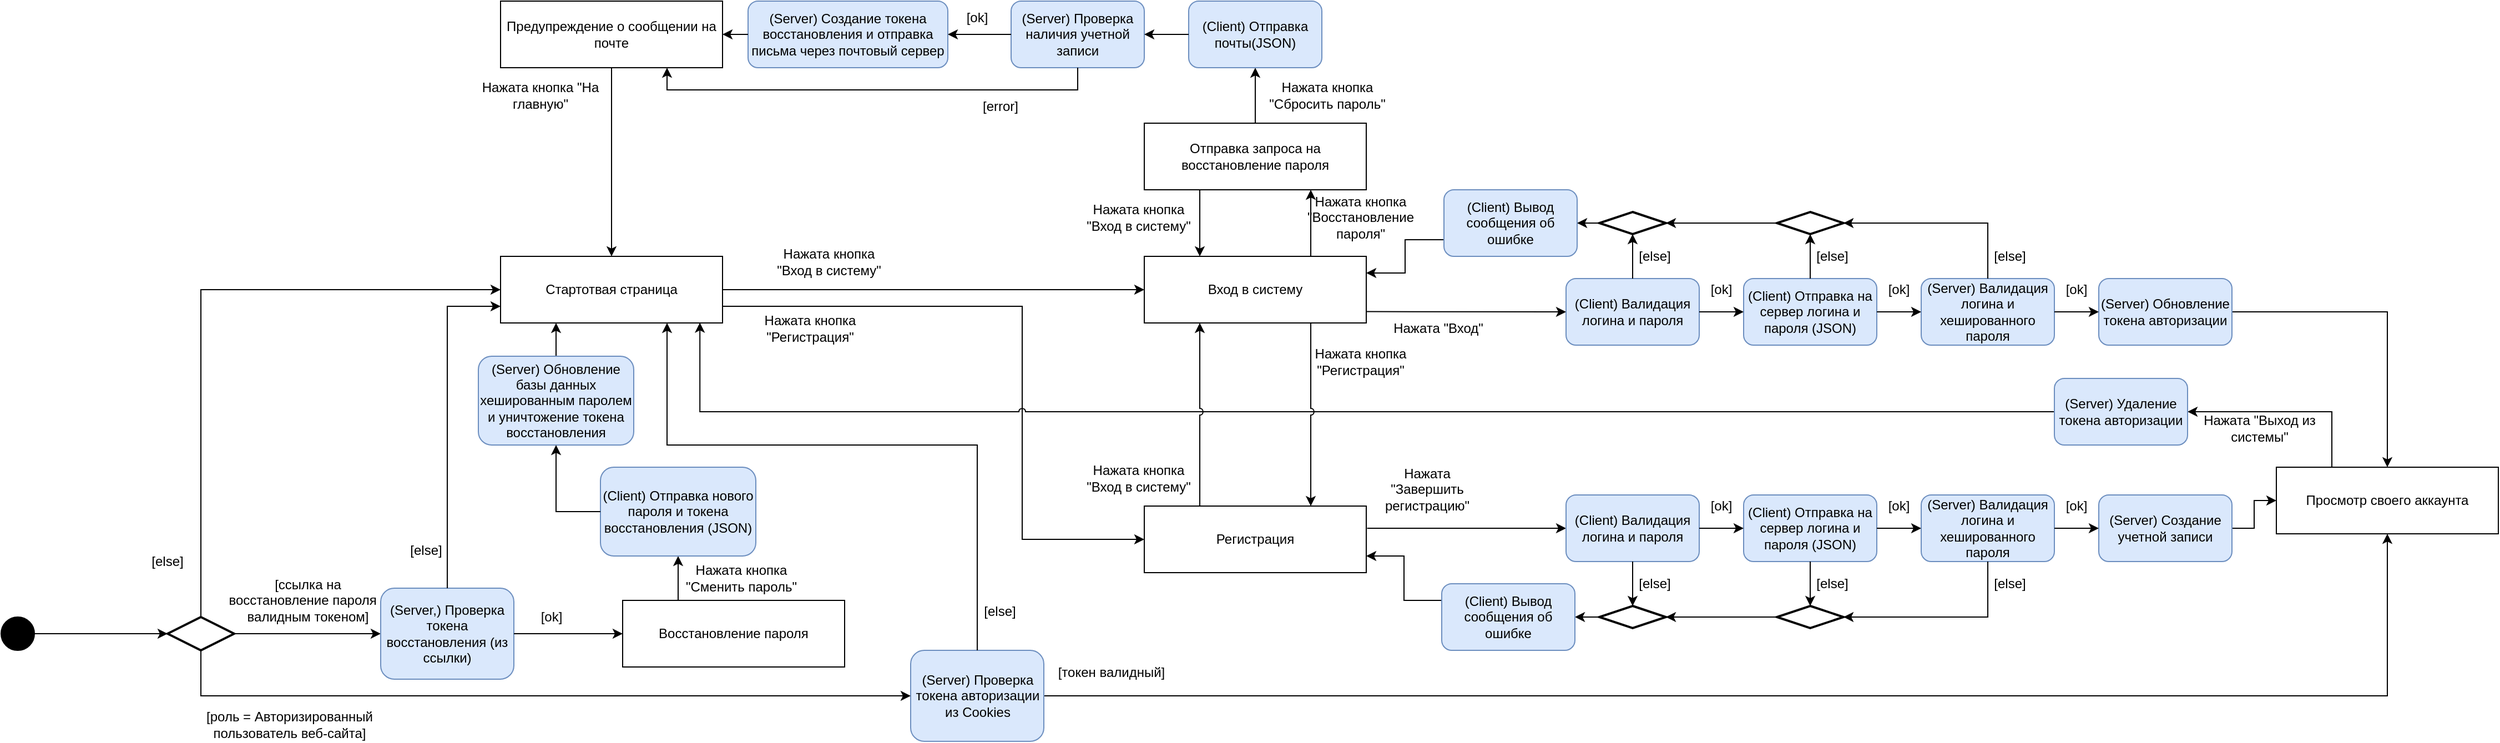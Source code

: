 <mxfile version="22.1.17" type="device">
  <diagram id="onA2VM0ke9PM5qHIyAdz" name="Страница — 1">
    <mxGraphModel dx="5490" dy="1747" grid="1" gridSize="10" guides="1" tooltips="1" connect="1" arrows="1" fold="1" page="1" pageScale="1" pageWidth="827" pageHeight="1169" math="0" shadow="0">
      <root>
        <mxCell id="0" />
        <mxCell id="1" parent="0" />
        <mxCell id="1lmrmKGu_N5sYzmFphA3-150" value="Отправка запроса на восстановление пароля" style="rounded=0;whiteSpace=wrap;html=1;" parent="1" vertex="1">
          <mxGeometry x="-1430" y="160" width="200" height="60" as="geometry" />
        </mxCell>
        <mxCell id="1lmrmKGu_N5sYzmFphA3-169" value="" style="ellipse;fillColor=strokeColor;html=1;" parent="1" vertex="1">
          <mxGeometry x="-2460" y="605" width="30" height="30" as="geometry" />
        </mxCell>
        <mxCell id="1lmrmKGu_N5sYzmFphA3-180" value="Нажата кнопка &quot;Восстановление пароля&quot;" style="text;html=1;strokeColor=none;fillColor=none;align=center;verticalAlign=middle;whiteSpace=wrap;rounded=0;" parent="1" vertex="1">
          <mxGeometry x="-1290" y="230" width="110" height="30" as="geometry" />
        </mxCell>
        <mxCell id="1lmrmKGu_N5sYzmFphA3-182" value="Предупреждение о сообщении на почте" style="rounded=0;whiteSpace=wrap;html=1;" parent="1" vertex="1">
          <mxGeometry x="-2010" y="50" width="200" height="60" as="geometry" />
        </mxCell>
        <mxCell id="1lmrmKGu_N5sYzmFphA3-195" value="Нажата &quot;Завершить регистрацию&quot;" style="text;html=1;strokeColor=none;fillColor=none;align=center;verticalAlign=middle;whiteSpace=wrap;rounded=0;" parent="1" vertex="1">
          <mxGeometry x="-1230" y="475" width="110" height="30" as="geometry" />
        </mxCell>
        <mxCell id="1lmrmKGu_N5sYzmFphA3-204" value="Нажата кнопка &quot;Вход в систему&quot;" style="text;html=1;strokeColor=none;fillColor=none;align=center;verticalAlign=middle;whiteSpace=wrap;rounded=0;" parent="1" vertex="1">
          <mxGeometry x="-1770" y="270" width="112" height="30" as="geometry" />
        </mxCell>
        <mxCell id="1lmrmKGu_N5sYzmFphA3-577" value="Нажата кнопка &quot;Вход в систему&quot;" style="text;html=1;strokeColor=none;fillColor=none;align=center;verticalAlign=middle;whiteSpace=wrap;rounded=0;" parent="1" vertex="1">
          <mxGeometry x="-1490" y="230" width="110" height="30" as="geometry" />
        </mxCell>
        <mxCell id="Fpg0scVaTkVkrr4jqa7s-6" value="Нажата кнопка &quot;Регистрация&quot;" style="text;html=1;strokeColor=none;fillColor=none;align=center;verticalAlign=middle;whiteSpace=wrap;rounded=0;" parent="1" vertex="1">
          <mxGeometry x="-1787" y="330" width="112" height="30" as="geometry" />
        </mxCell>
        <mxCell id="Fpg0scVaTkVkrr4jqa7s-15" value="Нажата &quot;Выход из системы&quot;" style="text;html=1;strokeColor=none;fillColor=none;align=center;verticalAlign=middle;whiteSpace=wrap;rounded=0;" parent="1" vertex="1">
          <mxGeometry x="-480" y="420" width="110" height="30" as="geometry" />
        </mxCell>
        <mxCell id="6Y3TLVguq3Cx2lFlfiIS-22" value="Нажата кнопка &quot;Вход в систему&quot;" style="text;html=1;strokeColor=none;fillColor=none;align=center;verticalAlign=middle;whiteSpace=wrap;rounded=0;" parent="1" vertex="1">
          <mxGeometry x="-1490" y="465" width="110" height="30" as="geometry" />
        </mxCell>
        <mxCell id="1lmrmKGu_N5sYzmFphA3-139" value="Вход в систему" style="rounded=0;whiteSpace=wrap;html=1;movable=1;resizable=1;rotatable=1;deletable=1;editable=1;locked=0;connectable=1;container=0;" parent="1" vertex="1">
          <mxGeometry x="-1430" y="280" width="200" height="60" as="geometry" />
        </mxCell>
        <mxCell id="6Y3TLVguq3Cx2lFlfiIS-49" value="Нажата кнопка &quot;Регистрация&quot;" style="text;html=1;strokeColor=none;fillColor=none;align=center;verticalAlign=middle;whiteSpace=wrap;rounded=0;" parent="1" vertex="1">
          <mxGeometry x="-1290" y="360" width="110" height="30" as="geometry" />
        </mxCell>
        <mxCell id="6Y3TLVguq3Cx2lFlfiIS-54" value="Нажата &quot;Вход&quot;" style="text;html=1;strokeColor=none;fillColor=none;align=center;verticalAlign=middle;whiteSpace=wrap;rounded=0;" parent="1" vertex="1">
          <mxGeometry x="-1220" y="330" width="110" height="30" as="geometry" />
        </mxCell>
        <mxCell id="6Y3TLVguq3Cx2lFlfiIS-58" value="" style="endArrow=classic;html=1;rounded=0;edgeStyle=orthogonalEdgeStyle;jumpStyle=arc;entryX=0.5;entryY=1;entryDx=0;entryDy=0;exitX=0.25;exitY=0;exitDx=0;exitDy=0;" parent="1" source="6Y3TLVguq3Cx2lFlfiIS-74" target="3K_hg_m3uHxK_Ab-zgcE-127" edge="1">
          <mxGeometry width="50" height="50" relative="1" as="geometry">
            <mxPoint x="-1840" y="580" as="sourcePoint" />
            <mxPoint x="-2200" y="610" as="targetPoint" />
          </mxGeometry>
        </mxCell>
        <mxCell id="6Y3TLVguq3Cx2lFlfiIS-64" value="Нажата кнопка &quot;Сбросить пароль&quot;" style="text;html=1;strokeColor=none;fillColor=none;align=center;verticalAlign=middle;whiteSpace=wrap;rounded=0;" parent="1" vertex="1">
          <mxGeometry x="-1320" y="120" width="110" height="30" as="geometry" />
        </mxCell>
        <mxCell id="6Y3TLVguq3Cx2lFlfiIS-66" value="Нажата кнопка &quot;На главную&quot;" style="text;html=1;strokeColor=none;fillColor=none;align=center;verticalAlign=middle;whiteSpace=wrap;rounded=0;" parent="1" vertex="1">
          <mxGeometry x="-2030" y="120.0" width="112" height="30" as="geometry" />
        </mxCell>
        <mxCell id="6Y3TLVguq3Cx2lFlfiIS-67" value="" style="strokeWidth=2;html=1;shape=mxgraph.flowchart.decision;whiteSpace=wrap;" parent="1" vertex="1">
          <mxGeometry x="-2310" y="605" width="60" height="30" as="geometry" />
        </mxCell>
        <mxCell id="6Y3TLVguq3Cx2lFlfiIS-69" value="[else]" style="text;html=1;align=center;verticalAlign=middle;whiteSpace=wrap;rounded=0;" parent="1" vertex="1">
          <mxGeometry x="-2340" y="540" width="60" height="30" as="geometry" />
        </mxCell>
        <mxCell id="6Y3TLVguq3Cx2lFlfiIS-71" value="[роль = Авторизированный пользователь веб-сайта]" style="text;html=1;strokeColor=none;fillColor=none;align=center;verticalAlign=middle;whiteSpace=wrap;rounded=0;" parent="1" vertex="1">
          <mxGeometry x="-2280" y="687" width="160" height="30" as="geometry" />
        </mxCell>
        <mxCell id="6Y3TLVguq3Cx2lFlfiIS-74" value="Восстановление пароля" style="rounded=0;whiteSpace=wrap;html=1;" parent="1" vertex="1">
          <mxGeometry x="-1900" y="590" width="200" height="60" as="geometry" />
        </mxCell>
        <mxCell id="6Y3TLVguq3Cx2lFlfiIS-80" value="[ссылка на восстановление пароля с валидным токеном]" style="text;html=1;strokeColor=none;fillColor=none;align=center;verticalAlign=middle;whiteSpace=wrap;rounded=0;" parent="1" vertex="1">
          <mxGeometry x="-2260" y="575" width="152.5" height="30" as="geometry" />
        </mxCell>
        <mxCell id="6Y3TLVguq3Cx2lFlfiIS-83" value="Нажата кнопка &quot;Сменить пароль&quot;" style="text;html=1;strokeColor=none;fillColor=none;align=center;verticalAlign=middle;whiteSpace=wrap;rounded=0;" parent="1" vertex="1">
          <mxGeometry x="-1849" y="555" width="112" height="30" as="geometry" />
        </mxCell>
        <mxCell id="3K_hg_m3uHxK_Ab-zgcE-156" style="edgeStyle=orthogonalEdgeStyle;shape=connector;rounded=0;jumpStyle=arc;orthogonalLoop=1;jettySize=auto;html=1;entryX=1;entryY=0.5;entryDx=0;entryDy=0;labelBackgroundColor=default;strokeColor=default;align=center;verticalAlign=middle;fontFamily=Helvetica;fontSize=11;fontColor=default;endArrow=classic;exitX=0.25;exitY=0;exitDx=0;exitDy=0;" edge="1" parent="1" source="Fpg0scVaTkVkrr4jqa7s-8" target="3K_hg_m3uHxK_Ab-zgcE-155">
          <mxGeometry relative="1" as="geometry" />
        </mxCell>
        <mxCell id="Fpg0scVaTkVkrr4jqa7s-8" value="Просмотр своего аккаунта" style="rounded=0;whiteSpace=wrap;html=1;" parent="1" vertex="1">
          <mxGeometry x="-410" y="470" width="200" height="60" as="geometry" />
        </mxCell>
        <mxCell id="1lmrmKGu_N5sYzmFphA3-1" value="Стартотвая страница" style="rounded=0;whiteSpace=wrap;html=1;" parent="1" vertex="1">
          <mxGeometry x="-2010" y="280" width="200" height="60" as="geometry" />
        </mxCell>
        <mxCell id="3K_hg_m3uHxK_Ab-zgcE-167" style="edgeStyle=orthogonalEdgeStyle;shape=connector;rounded=0;jumpStyle=arc;orthogonalLoop=1;jettySize=auto;html=1;labelBackgroundColor=default;strokeColor=default;align=center;verticalAlign=middle;fontFamily=Helvetica;fontSize=11;fontColor=default;endArrow=classic;entryX=0;entryY=0.5;entryDx=0;entryDy=0;exitX=1.004;exitY=0.334;exitDx=0;exitDy=0;exitPerimeter=0;" edge="1" parent="1" source="1lmrmKGu_N5sYzmFphA3-159" target="3K_hg_m3uHxK_Ab-zgcE-158">
          <mxGeometry relative="1" as="geometry">
            <mxPoint x="-1130.0" y="535" as="targetPoint" />
          </mxGeometry>
        </mxCell>
        <mxCell id="1lmrmKGu_N5sYzmFphA3-159" value="Регистрация" style="rounded=0;whiteSpace=wrap;html=1;" parent="1" vertex="1">
          <mxGeometry x="-1430" y="505" width="200" height="60" as="geometry" />
        </mxCell>
        <mxCell id="NauC8p3esmn-qEEnT4Ye-3" value="" style="endArrow=classic;html=1;rounded=0;edgeStyle=orthogonalEdgeStyle;jumpStyle=arc;exitX=1;exitY=0.5;exitDx=0;exitDy=0;entryX=0;entryY=0.5;entryDx=0;entryDy=0;entryPerimeter=0;" parent="1" source="1lmrmKGu_N5sYzmFphA3-169" target="6Y3TLVguq3Cx2lFlfiIS-67" edge="1">
          <mxGeometry width="50" height="50" relative="1" as="geometry">
            <mxPoint x="-2300" y="710" as="sourcePoint" />
            <mxPoint x="-2330" y="640" as="targetPoint" />
          </mxGeometry>
        </mxCell>
        <mxCell id="NauC8p3esmn-qEEnT4Ye-4" value="" style="endArrow=classic;html=1;rounded=0;edgeStyle=orthogonalEdgeStyle;jumpStyle=arc;exitX=1;exitY=0.5;exitDx=0;exitDy=0;exitPerimeter=0;entryX=0;entryY=0.5;entryDx=0;entryDy=0;" parent="1" source="6Y3TLVguq3Cx2lFlfiIS-67" target="3K_hg_m3uHxK_Ab-zgcE-114" edge="1">
          <mxGeometry width="50" height="50" relative="1" as="geometry">
            <mxPoint x="-2240" y="490" as="sourcePoint" />
            <mxPoint x="-2200" y="630" as="targetPoint" />
          </mxGeometry>
        </mxCell>
        <mxCell id="NauC8p3esmn-qEEnT4Ye-5" value="" style="endArrow=classic;html=1;rounded=0;edgeStyle=orthogonalEdgeStyle;jumpStyle=arc;exitX=0.5;exitY=0;exitDx=0;exitDy=0;exitPerimeter=0;entryX=0;entryY=0.5;entryDx=0;entryDy=0;" parent="1" source="6Y3TLVguq3Cx2lFlfiIS-67" target="1lmrmKGu_N5sYzmFphA3-1" edge="1">
          <mxGeometry width="50" height="50" relative="1" as="geometry">
            <mxPoint x="-2180" y="280" as="sourcePoint" />
            <mxPoint x="-2140" y="420" as="targetPoint" />
          </mxGeometry>
        </mxCell>
        <mxCell id="NauC8p3esmn-qEEnT4Ye-6" value="" style="endArrow=classic;html=1;rounded=0;edgeStyle=orthogonalEdgeStyle;jumpStyle=arc;entryX=0.5;entryY=1;entryDx=0;entryDy=0;exitX=1;exitY=0.5;exitDx=0;exitDy=0;" parent="1" source="3K_hg_m3uHxK_Ab-zgcE-123" target="Fpg0scVaTkVkrr4jqa7s-8" edge="1">
          <mxGeometry width="50" height="50" relative="1" as="geometry">
            <mxPoint x="-1950" y="750" as="sourcePoint" />
            <mxPoint x="-2420" y="800" as="targetPoint" />
          </mxGeometry>
        </mxCell>
        <mxCell id="NauC8p3esmn-qEEnT4Ye-7" value="" style="endArrow=classic;html=1;rounded=0;edgeStyle=orthogonalEdgeStyle;jumpStyle=arc;exitX=0.5;exitY=0;exitDx=0;exitDy=0;entryX=0.5;entryY=1;entryDx=0;entryDy=0;" parent="1" source="1lmrmKGu_N5sYzmFphA3-150" target="3K_hg_m3uHxK_Ab-zgcE-99" edge="1">
          <mxGeometry width="50" height="50" relative="1" as="geometry">
            <mxPoint x="-1820" y="10" as="sourcePoint" />
            <mxPoint x="-1284" y="110" as="targetPoint" />
          </mxGeometry>
        </mxCell>
        <mxCell id="NauC8p3esmn-qEEnT4Ye-8" value="" style="endArrow=classic;html=1;rounded=0;edgeStyle=orthogonalEdgeStyle;jumpStyle=arc;exitX=0.5;exitY=1;exitDx=0;exitDy=0;entryX=0.5;entryY=0;entryDx=0;entryDy=0;" parent="1" source="1lmrmKGu_N5sYzmFphA3-182" target="1lmrmKGu_N5sYzmFphA3-1" edge="1">
          <mxGeometry width="50" height="50" relative="1" as="geometry">
            <mxPoint x="-2190" y="130" as="sourcePoint" />
            <mxPoint x="-2150" y="270" as="targetPoint" />
          </mxGeometry>
        </mxCell>
        <mxCell id="NauC8p3esmn-qEEnT4Ye-9" value="" style="endArrow=classic;html=1;rounded=0;edgeStyle=orthogonalEdgeStyle;jumpStyle=arc;exitX=1;exitY=0.5;exitDx=0;exitDy=0;entryX=0;entryY=0.5;entryDx=0;entryDy=0;" parent="1" source="1lmrmKGu_N5sYzmFphA3-1" target="1lmrmKGu_N5sYzmFphA3-139" edge="1">
          <mxGeometry width="50" height="50" relative="1" as="geometry">
            <mxPoint x="-2320" y="190" as="sourcePoint" />
            <mxPoint x="-2280" y="330" as="targetPoint" />
          </mxGeometry>
        </mxCell>
        <mxCell id="NauC8p3esmn-qEEnT4Ye-10" value="" style="endArrow=classic;html=1;rounded=0;edgeStyle=orthogonalEdgeStyle;jumpStyle=arc;exitX=1;exitY=0.75;exitDx=0;exitDy=0;entryX=0;entryY=0.5;entryDx=0;entryDy=0;" parent="1" source="1lmrmKGu_N5sYzmFphA3-1" target="1lmrmKGu_N5sYzmFphA3-159" edge="1">
          <mxGeometry width="50" height="50" relative="1" as="geometry">
            <mxPoint x="-1790" y="390" as="sourcePoint" />
            <mxPoint x="-1750" y="530" as="targetPoint" />
            <Array as="points">
              <mxPoint x="-1540" y="325" />
              <mxPoint x="-1540" y="535" />
            </Array>
          </mxGeometry>
        </mxCell>
        <mxCell id="NauC8p3esmn-qEEnT4Ye-11" value="" style="endArrow=classic;html=1;rounded=0;edgeStyle=orthogonalEdgeStyle;jumpStyle=arc;exitX=0;exitY=0.5;exitDx=0;exitDy=0;entryX=0.898;entryY=0.995;entryDx=0;entryDy=0;entryPerimeter=0;" parent="1" source="3K_hg_m3uHxK_Ab-zgcE-155" target="1lmrmKGu_N5sYzmFphA3-1" edge="1">
          <mxGeometry width="50" height="50" relative="1" as="geometry">
            <mxPoint x="-1380" y="360" as="sourcePoint" />
            <mxPoint x="-1340" y="500" as="targetPoint" />
          </mxGeometry>
        </mxCell>
        <mxCell id="NauC8p3esmn-qEEnT4Ye-12" value="" style="endArrow=classic;html=1;rounded=0;edgeStyle=orthogonalEdgeStyle;jumpStyle=arc;exitX=0.75;exitY=0;exitDx=0;exitDy=0;entryX=0.75;entryY=1;entryDx=0;entryDy=0;" parent="1" source="1lmrmKGu_N5sYzmFphA3-139" target="1lmrmKGu_N5sYzmFphA3-150" edge="1">
          <mxGeometry width="50" height="50" relative="1" as="geometry">
            <mxPoint x="-1180" y="210" as="sourcePoint" />
            <mxPoint x="-1140" y="350" as="targetPoint" />
          </mxGeometry>
        </mxCell>
        <mxCell id="NauC8p3esmn-qEEnT4Ye-13" value="" style="endArrow=classic;html=1;rounded=0;edgeStyle=orthogonalEdgeStyle;jumpStyle=arc;exitX=0.25;exitY=1;exitDx=0;exitDy=0;entryX=0.25;entryY=0;entryDx=0;entryDy=0;" parent="1" source="1lmrmKGu_N5sYzmFphA3-150" target="1lmrmKGu_N5sYzmFphA3-139" edge="1">
          <mxGeometry width="50" height="50" relative="1" as="geometry">
            <mxPoint x="-1350" y="210" as="sourcePoint" />
            <mxPoint x="-1310" y="350" as="targetPoint" />
          </mxGeometry>
        </mxCell>
        <mxCell id="NauC8p3esmn-qEEnT4Ye-14" value="" style="endArrow=classic;html=1;rounded=0;edgeStyle=orthogonalEdgeStyle;jumpStyle=arc;exitX=0.25;exitY=0;exitDx=0;exitDy=0;entryX=0.25;entryY=1;entryDx=0;entryDy=0;" parent="1" source="1lmrmKGu_N5sYzmFphA3-159" target="1lmrmKGu_N5sYzmFphA3-139" edge="1">
          <mxGeometry width="50" height="50" relative="1" as="geometry">
            <mxPoint x="-1820" y="240" as="sourcePoint" />
            <mxPoint x="-1780" y="380" as="targetPoint" />
          </mxGeometry>
        </mxCell>
        <mxCell id="NauC8p3esmn-qEEnT4Ye-15" value="" style="endArrow=classic;html=1;rounded=0;edgeStyle=orthogonalEdgeStyle;jumpStyle=arc;entryX=0.75;entryY=0;entryDx=0;entryDy=0;exitX=0.75;exitY=1;exitDx=0;exitDy=0;" parent="1" source="1lmrmKGu_N5sYzmFphA3-139" target="1lmrmKGu_N5sYzmFphA3-159" edge="1">
          <mxGeometry width="50" height="50" relative="1" as="geometry">
            <mxPoint x="-1240" y="400" as="sourcePoint" />
            <mxPoint x="-1100" y="420" as="targetPoint" />
          </mxGeometry>
        </mxCell>
        <mxCell id="NauC8p3esmn-qEEnT4Ye-17" value="" style="endArrow=classic;html=1;rounded=0;edgeStyle=orthogonalEdgeStyle;jumpStyle=arc;exitX=1;exitY=0.5;exitDx=0;exitDy=0;entryX=0;entryY=0.5;entryDx=0;entryDy=0;" parent="1" source="3K_hg_m3uHxK_Ab-zgcE-154" target="Fpg0scVaTkVkrr4jqa7s-8" edge="1">
          <mxGeometry width="50" height="50" relative="1" as="geometry">
            <mxPoint x="-500.0" y="525.0" as="sourcePoint" />
            <mxPoint x="-520" y="740" as="targetPoint" />
          </mxGeometry>
        </mxCell>
        <mxCell id="NauC8p3esmn-qEEnT4Ye-21" value="" style="endArrow=classic;html=1;rounded=0;edgeStyle=orthogonalEdgeStyle;jumpStyle=arc;exitX=1;exitY=0.5;exitDx=0;exitDy=0;entryX=0.5;entryY=0;entryDx=0;entryDy=0;" parent="1" source="3K_hg_m3uHxK_Ab-zgcE-138" target="Fpg0scVaTkVkrr4jqa7s-8" edge="1">
          <mxGeometry width="50" height="50" relative="1" as="geometry">
            <mxPoint x="-278" y="245.0" as="sourcePoint" />
            <mxPoint x="-380" y="370" as="targetPoint" />
          </mxGeometry>
        </mxCell>
        <mxCell id="3K_hg_m3uHxK_Ab-zgcE-99" value="(Client) Отправка почты(JSON)" style="rounded=1;whiteSpace=wrap;html=1;fillColor=#dae8fc;strokeColor=#6c8ebf;" vertex="1" parent="1">
          <mxGeometry x="-1390" y="50" width="120" height="60" as="geometry" />
        </mxCell>
        <mxCell id="3K_hg_m3uHxK_Ab-zgcE-100" value="(Server) Проверка наличия учетной записи" style="rounded=1;whiteSpace=wrap;html=1;fillColor=#dae8fc;strokeColor=#6c8ebf;" vertex="1" parent="1">
          <mxGeometry x="-1550" y="50" width="120" height="60" as="geometry" />
        </mxCell>
        <mxCell id="3K_hg_m3uHxK_Ab-zgcE-101" value="(Server) Создание токена восстановления и отправка письма через почтовый сервер" style="rounded=1;whiteSpace=wrap;html=1;fillColor=#dae8fc;strokeColor=#6c8ebf;" vertex="1" parent="1">
          <mxGeometry x="-1787" y="50" width="180" height="60" as="geometry" />
        </mxCell>
        <mxCell id="3K_hg_m3uHxK_Ab-zgcE-102" value="" style="endArrow=classic;html=1;rounded=0;edgeStyle=orthogonalEdgeStyle;jumpStyle=arc;exitX=0;exitY=0.5;exitDx=0;exitDy=0;entryX=1;entryY=0.5;entryDx=0;entryDy=0;" edge="1" parent="1" source="3K_hg_m3uHxK_Ab-zgcE-99" target="3K_hg_m3uHxK_Ab-zgcE-100">
          <mxGeometry width="50" height="50" relative="1" as="geometry">
            <mxPoint x="-1500" y="60" as="sourcePoint" />
            <mxPoint x="-1460" y="200" as="targetPoint" />
          </mxGeometry>
        </mxCell>
        <mxCell id="3K_hg_m3uHxK_Ab-zgcE-103" value="" style="endArrow=classic;html=1;rounded=0;edgeStyle=orthogonalEdgeStyle;jumpStyle=arc;exitX=0;exitY=0.5;exitDx=0;exitDy=0;entryX=1;entryY=0.5;entryDx=0;entryDy=0;" edge="1" parent="1" source="3K_hg_m3uHxK_Ab-zgcE-100" target="3K_hg_m3uHxK_Ab-zgcE-101">
          <mxGeometry width="50" height="50" relative="1" as="geometry">
            <mxPoint x="-1520" y="160" as="sourcePoint" />
            <mxPoint x="-1480" y="300" as="targetPoint" />
          </mxGeometry>
        </mxCell>
        <mxCell id="3K_hg_m3uHxK_Ab-zgcE-104" value="" style="endArrow=classic;html=1;rounded=0;edgeStyle=orthogonalEdgeStyle;jumpStyle=arc;entryX=1;entryY=0.5;entryDx=0;entryDy=0;exitX=0;exitY=0.5;exitDx=0;exitDy=0;" edge="1" parent="1" source="3K_hg_m3uHxK_Ab-zgcE-101" target="1lmrmKGu_N5sYzmFphA3-182">
          <mxGeometry width="50" height="50" relative="1" as="geometry">
            <mxPoint x="-1770" y="60" as="sourcePoint" />
            <mxPoint x="-1632" y="130" as="targetPoint" />
          </mxGeometry>
        </mxCell>
        <mxCell id="3K_hg_m3uHxK_Ab-zgcE-105" value="[ok]" style="text;html=1;align=center;verticalAlign=middle;resizable=0;points=[];autosize=1;strokeColor=none;fillColor=none;" vertex="1" parent="1">
          <mxGeometry x="-1601" y="50" width="40" height="30" as="geometry" />
        </mxCell>
        <mxCell id="3K_hg_m3uHxK_Ab-zgcE-106" value="[error]" style="text;html=1;align=center;verticalAlign=middle;resizable=0;points=[];autosize=1;strokeColor=none;fillColor=none;" vertex="1" parent="1">
          <mxGeometry x="-1590" y="130" width="60" height="30" as="geometry" />
        </mxCell>
        <mxCell id="3K_hg_m3uHxK_Ab-zgcE-107" value="" style="endArrow=classic;html=1;rounded=0;edgeStyle=orthogonalEdgeStyle;jumpStyle=arc;exitX=0.5;exitY=1;exitDx=0;exitDy=0;entryX=0.75;entryY=1;entryDx=0;entryDy=0;" edge="1" parent="1" source="3K_hg_m3uHxK_Ab-zgcE-100" target="1lmrmKGu_N5sYzmFphA3-182">
          <mxGeometry width="50" height="50" relative="1" as="geometry">
            <mxPoint x="-1700" y="140" as="sourcePoint" />
            <mxPoint x="-1660" y="280" as="targetPoint" />
            <Array as="points">
              <mxPoint x="-1490" y="130" />
              <mxPoint x="-1860" y="130" />
            </Array>
          </mxGeometry>
        </mxCell>
        <mxCell id="3K_hg_m3uHxK_Ab-zgcE-114" value="(Server,) Проверка токена восстановления (из ссылки)" style="rounded=1;whiteSpace=wrap;html=1;fillColor=#dae8fc;strokeColor=#6c8ebf;" vertex="1" parent="1">
          <mxGeometry x="-2118" y="579" width="120" height="82" as="geometry" />
        </mxCell>
        <mxCell id="3K_hg_m3uHxK_Ab-zgcE-115" value="[ok]" style="text;html=1;strokeColor=none;fillColor=none;align=center;verticalAlign=middle;whiteSpace=wrap;rounded=0;" vertex="1" parent="1">
          <mxGeometry x="-1984" y="590" width="40" height="30" as="geometry" />
        </mxCell>
        <mxCell id="3K_hg_m3uHxK_Ab-zgcE-116" value="[else]" style="text;html=1;align=center;verticalAlign=middle;whiteSpace=wrap;rounded=0;" vertex="1" parent="1">
          <mxGeometry x="-2107.5" y="530" width="60" height="30" as="geometry" />
        </mxCell>
        <mxCell id="3K_hg_m3uHxK_Ab-zgcE-117" value="" style="endArrow=classic;html=1;rounded=0;edgeStyle=orthogonalEdgeStyle;jumpStyle=arc;exitX=1;exitY=0.5;exitDx=0;exitDy=0;entryX=0;entryY=0.5;entryDx=0;entryDy=0;" edge="1" parent="1" source="3K_hg_m3uHxK_Ab-zgcE-114" target="6Y3TLVguq3Cx2lFlfiIS-74">
          <mxGeometry width="50" height="50" relative="1" as="geometry">
            <mxPoint x="-2240" y="630" as="sourcePoint" />
            <mxPoint x="-2040" y="640" as="targetPoint" />
          </mxGeometry>
        </mxCell>
        <mxCell id="3K_hg_m3uHxK_Ab-zgcE-118" value="" style="endArrow=classic;html=1;rounded=0;edgeStyle=orthogonalEdgeStyle;jumpStyle=arc;exitX=0.5;exitY=0;exitDx=0;exitDy=0;entryX=0;entryY=0.75;entryDx=0;entryDy=0;" edge="1" parent="1" source="3K_hg_m3uHxK_Ab-zgcE-114" target="1lmrmKGu_N5sYzmFphA3-1">
          <mxGeometry width="50" height="50" relative="1" as="geometry">
            <mxPoint x="-2092" y="555" as="sourcePoint" />
            <mxPoint x="-1960" y="555" as="targetPoint" />
          </mxGeometry>
        </mxCell>
        <mxCell id="3K_hg_m3uHxK_Ab-zgcE-122" value="[else]" style="text;html=1;align=center;verticalAlign=middle;whiteSpace=wrap;rounded=0;" vertex="1" parent="1">
          <mxGeometry x="-1590" y="585" width="60" height="30" as="geometry" />
        </mxCell>
        <mxCell id="3K_hg_m3uHxK_Ab-zgcE-123" value="(Server) Проверка токена авторизации из Cookies" style="rounded=1;whiteSpace=wrap;html=1;fillColor=#dae8fc;strokeColor=#6c8ebf;" vertex="1" parent="1">
          <mxGeometry x="-1640.5" y="635" width="120" height="82" as="geometry" />
        </mxCell>
        <mxCell id="3K_hg_m3uHxK_Ab-zgcE-124" value="[токен валидный]" style="text;html=1;align=center;verticalAlign=middle;whiteSpace=wrap;rounded=0;" vertex="1" parent="1">
          <mxGeometry x="-1509" y="640" width="99" height="30" as="geometry" />
        </mxCell>
        <mxCell id="3K_hg_m3uHxK_Ab-zgcE-125" value="" style="endArrow=classic;html=1;rounded=0;edgeStyle=orthogonalEdgeStyle;jumpStyle=arc;entryX=0.25;entryY=1;entryDx=0;entryDy=0;exitX=0.5;exitY=0;exitDx=0;exitDy=0;" edge="1" parent="1" source="3K_hg_m3uHxK_Ab-zgcE-128" target="1lmrmKGu_N5sYzmFphA3-1">
          <mxGeometry width="50" height="50" relative="1" as="geometry">
            <mxPoint x="-1950" y="369" as="sourcePoint" />
            <mxPoint x="-1579" y="650" as="targetPoint" />
          </mxGeometry>
        </mxCell>
        <mxCell id="3K_hg_m3uHxK_Ab-zgcE-126" value="" style="endArrow=classic;html=1;rounded=0;edgeStyle=orthogonalEdgeStyle;jumpStyle=arc;exitX=0.5;exitY=1;exitDx=0;exitDy=0;exitPerimeter=0;entryX=0;entryY=0.5;entryDx=0;entryDy=0;" edge="1" parent="1" source="6Y3TLVguq3Cx2lFlfiIS-67" target="3K_hg_m3uHxK_Ab-zgcE-123">
          <mxGeometry width="50" height="50" relative="1" as="geometry">
            <mxPoint x="-1948" y="770" as="sourcePoint" />
            <mxPoint x="-1770" y="751" as="targetPoint" />
          </mxGeometry>
        </mxCell>
        <mxCell id="3K_hg_m3uHxK_Ab-zgcE-127" value="(Client) Отправка нового пароля и токена восстановления (JSON)" style="rounded=1;whiteSpace=wrap;html=1;fillColor=#dae8fc;strokeColor=#6c8ebf;" vertex="1" parent="1">
          <mxGeometry x="-1920" y="470" width="140" height="80" as="geometry" />
        </mxCell>
        <mxCell id="3K_hg_m3uHxK_Ab-zgcE-129" value="" style="endArrow=classic;html=1;rounded=0;edgeStyle=orthogonalEdgeStyle;jumpStyle=arc;exitX=0.5;exitY=0;exitDx=0;exitDy=0;entryX=0.75;entryY=1;entryDx=0;entryDy=0;" edge="1" parent="1" source="3K_hg_m3uHxK_Ab-zgcE-123" target="1lmrmKGu_N5sYzmFphA3-1">
          <mxGeometry width="50" height="50" relative="1" as="geometry">
            <mxPoint x="-1599" y="710" as="sourcePoint" />
            <mxPoint x="-1710" y="450" as="targetPoint" />
            <Array as="points">
              <mxPoint x="-1580" y="450" />
              <mxPoint x="-1860" y="450" />
            </Array>
          </mxGeometry>
        </mxCell>
        <mxCell id="3K_hg_m3uHxK_Ab-zgcE-128" value="(Server) Обновление базы данных хешированным паролем и уничтожение токена восстановления" style="rounded=1;whiteSpace=wrap;html=1;fillColor=#dae8fc;strokeColor=#6c8ebf;" vertex="1" parent="1">
          <mxGeometry x="-2030" y="370" width="140" height="80" as="geometry" />
        </mxCell>
        <mxCell id="3K_hg_m3uHxK_Ab-zgcE-130" value="" style="endArrow=classic;html=1;rounded=0;edgeStyle=orthogonalEdgeStyle;jumpStyle=arc;entryX=0.5;entryY=1;entryDx=0;entryDy=0;exitX=0;exitY=0.5;exitDx=0;exitDy=0;" edge="1" parent="1" source="3K_hg_m3uHxK_Ab-zgcE-127" target="3K_hg_m3uHxK_Ab-zgcE-128">
          <mxGeometry width="50" height="50" relative="1" as="geometry">
            <mxPoint x="-1840" y="600" as="sourcePoint" />
            <mxPoint x="-1840" y="560" as="targetPoint" />
          </mxGeometry>
        </mxCell>
        <mxCell id="3K_hg_m3uHxK_Ab-zgcE-132" value="[ok]" style="text;html=1;strokeColor=none;fillColor=none;align=center;verticalAlign=middle;whiteSpace=wrap;rounded=0;" vertex="1" parent="1">
          <mxGeometry x="-770" y="300" width="40" height="20" as="geometry" />
        </mxCell>
        <mxCell id="3K_hg_m3uHxK_Ab-zgcE-133" value="[else]" style="text;html=1;strokeColor=none;fillColor=none;align=center;verticalAlign=middle;whiteSpace=wrap;rounded=0;" vertex="1" parent="1">
          <mxGeometry x="-990" y="270" width="40" height="20" as="geometry" />
        </mxCell>
        <mxCell id="3K_hg_m3uHxK_Ab-zgcE-134" value="(Client) Валидация логина и пароля" style="rounded=1;whiteSpace=wrap;html=1;fillColor=#dae8fc;strokeColor=#6c8ebf;" vertex="1" parent="1">
          <mxGeometry x="-1050" y="300" width="120" height="60" as="geometry" />
        </mxCell>
        <mxCell id="3K_hg_m3uHxK_Ab-zgcE-135" value="(Client) Отправка на сервер логина и пароля (JSON)" style="rounded=1;whiteSpace=wrap;html=1;fillColor=#dae8fc;strokeColor=#6c8ebf;" vertex="1" parent="1">
          <mxGeometry x="-890" y="300" width="120" height="60" as="geometry" />
        </mxCell>
        <mxCell id="3K_hg_m3uHxK_Ab-zgcE-136" value="(Server) Валидация логина и хешированного пароля" style="rounded=1;whiteSpace=wrap;html=1;fillColor=#dae8fc;strokeColor=#6c8ebf;" vertex="1" parent="1">
          <mxGeometry x="-730" y="300" width="120" height="60" as="geometry" />
        </mxCell>
        <mxCell id="3K_hg_m3uHxK_Ab-zgcE-137" value="[ok]" style="text;html=1;strokeColor=none;fillColor=none;align=center;verticalAlign=middle;whiteSpace=wrap;rounded=0;" vertex="1" parent="1">
          <mxGeometry x="-930" y="300" width="40" height="20" as="geometry" />
        </mxCell>
        <mxCell id="3K_hg_m3uHxK_Ab-zgcE-138" value="(Server) Обновление токена авторизации" style="rounded=1;whiteSpace=wrap;html=1;fillColor=#dae8fc;strokeColor=#6c8ebf;" vertex="1" parent="1">
          <mxGeometry x="-570" y="300" width="120" height="60" as="geometry" />
        </mxCell>
        <mxCell id="3K_hg_m3uHxK_Ab-zgcE-139" value="[ok]" style="text;html=1;strokeColor=none;fillColor=none;align=center;verticalAlign=middle;whiteSpace=wrap;rounded=0;" vertex="1" parent="1">
          <mxGeometry x="-610" y="300" width="40" height="20" as="geometry" />
        </mxCell>
        <mxCell id="3K_hg_m3uHxK_Ab-zgcE-140" value="[else]" style="text;html=1;strokeColor=none;fillColor=none;align=center;verticalAlign=middle;whiteSpace=wrap;rounded=0;" vertex="1" parent="1">
          <mxGeometry x="-830" y="270" width="40" height="20" as="geometry" />
        </mxCell>
        <mxCell id="3K_hg_m3uHxK_Ab-zgcE-141" value="[else]" style="text;html=1;strokeColor=none;fillColor=none;align=center;verticalAlign=middle;whiteSpace=wrap;rounded=0;" vertex="1" parent="1">
          <mxGeometry x="-670" y="270" width="40" height="20" as="geometry" />
        </mxCell>
        <mxCell id="3K_hg_m3uHxK_Ab-zgcE-142" value="" style="endArrow=classic;html=1;rounded=0;edgeStyle=orthogonalEdgeStyle;jumpStyle=arc;entryX=0;entryY=0.5;entryDx=0;entryDy=0;exitX=1.002;exitY=0.83;exitDx=0;exitDy=0;exitPerimeter=0;" edge="1" parent="1" source="1lmrmKGu_N5sYzmFphA3-139" target="3K_hg_m3uHxK_Ab-zgcE-134">
          <mxGeometry width="50" height="50" relative="1" as="geometry">
            <mxPoint x="-1200" y="320" as="sourcePoint" />
            <mxPoint x="-1130" y="390" as="targetPoint" />
          </mxGeometry>
        </mxCell>
        <mxCell id="3K_hg_m3uHxK_Ab-zgcE-143" value="" style="endArrow=classic;html=1;rounded=0;edgeStyle=orthogonalEdgeStyle;jumpStyle=arc;exitX=1;exitY=0.5;exitDx=0;exitDy=0;entryX=0;entryY=0.5;entryDx=0;entryDy=0;" edge="1" parent="1" source="3K_hg_m3uHxK_Ab-zgcE-134" target="3K_hg_m3uHxK_Ab-zgcE-135">
          <mxGeometry width="50" height="50" relative="1" as="geometry">
            <mxPoint x="-1170" y="335" as="sourcePoint" />
            <mxPoint x="-1040" y="335" as="targetPoint" />
          </mxGeometry>
        </mxCell>
        <mxCell id="3K_hg_m3uHxK_Ab-zgcE-144" value="" style="endArrow=classic;html=1;rounded=0;edgeStyle=orthogonalEdgeStyle;jumpStyle=arc;exitX=1;exitY=0.5;exitDx=0;exitDy=0;entryX=0;entryY=0.5;entryDx=0;entryDy=0;" edge="1" parent="1" source="3K_hg_m3uHxK_Ab-zgcE-135" target="3K_hg_m3uHxK_Ab-zgcE-136">
          <mxGeometry width="50" height="50" relative="1" as="geometry">
            <mxPoint x="-760" y="330" as="sourcePoint" />
            <mxPoint x="-720" y="330" as="targetPoint" />
          </mxGeometry>
        </mxCell>
        <mxCell id="3K_hg_m3uHxK_Ab-zgcE-145" value="" style="endArrow=classic;html=1;rounded=0;edgeStyle=orthogonalEdgeStyle;jumpStyle=arc;exitX=1;exitY=0.5;exitDx=0;exitDy=0;entryX=0;entryY=0.5;entryDx=0;entryDy=0;" edge="1" parent="1" source="3K_hg_m3uHxK_Ab-zgcE-136" target="3K_hg_m3uHxK_Ab-zgcE-138">
          <mxGeometry width="50" height="50" relative="1" as="geometry">
            <mxPoint x="-583" y="339.6" as="sourcePoint" />
            <mxPoint x="-543" y="339.6" as="targetPoint" />
          </mxGeometry>
        </mxCell>
        <mxCell id="3K_hg_m3uHxK_Ab-zgcE-153" style="edgeStyle=orthogonalEdgeStyle;shape=connector;rounded=0;jumpStyle=arc;orthogonalLoop=1;jettySize=auto;html=1;entryX=1;entryY=0.25;entryDx=0;entryDy=0;labelBackgroundColor=default;strokeColor=default;align=center;verticalAlign=middle;fontFamily=Helvetica;fontSize=11;fontColor=default;endArrow=classic;exitX=0;exitY=0.75;exitDx=0;exitDy=0;" edge="1" parent="1" source="3K_hg_m3uHxK_Ab-zgcE-178" target="1lmrmKGu_N5sYzmFphA3-139">
          <mxGeometry relative="1" as="geometry" />
        </mxCell>
        <mxCell id="3K_hg_m3uHxK_Ab-zgcE-146" value="" style="strokeWidth=2;html=1;shape=mxgraph.flowchart.decision;whiteSpace=wrap;" vertex="1" parent="1">
          <mxGeometry x="-1020" y="240" width="60" height="20" as="geometry" />
        </mxCell>
        <mxCell id="3K_hg_m3uHxK_Ab-zgcE-147" value="" style="strokeWidth=2;html=1;shape=mxgraph.flowchart.decision;whiteSpace=wrap;" vertex="1" parent="1">
          <mxGeometry x="-860" y="240" width="60" height="20" as="geometry" />
        </mxCell>
        <mxCell id="3K_hg_m3uHxK_Ab-zgcE-149" style="edgeStyle=orthogonalEdgeStyle;shape=connector;rounded=0;jumpStyle=arc;orthogonalLoop=1;jettySize=auto;html=1;exitX=0.5;exitY=0;exitDx=0;exitDy=0;entryX=0.5;entryY=1;entryDx=0;entryDy=0;entryPerimeter=0;labelBackgroundColor=default;strokeColor=default;align=center;verticalAlign=middle;fontFamily=Helvetica;fontSize=11;fontColor=default;endArrow=classic;" edge="1" parent="1" source="3K_hg_m3uHxK_Ab-zgcE-134" target="3K_hg_m3uHxK_Ab-zgcE-146">
          <mxGeometry relative="1" as="geometry" />
        </mxCell>
        <mxCell id="3K_hg_m3uHxK_Ab-zgcE-150" style="edgeStyle=orthogonalEdgeStyle;shape=connector;rounded=0;jumpStyle=arc;orthogonalLoop=1;jettySize=auto;html=1;entryX=0.5;entryY=1;entryDx=0;entryDy=0;entryPerimeter=0;labelBackgroundColor=default;strokeColor=default;align=center;verticalAlign=middle;fontFamily=Helvetica;fontSize=11;fontColor=default;endArrow=classic;exitX=0.5;exitY=0;exitDx=0;exitDy=0;" edge="1" parent="1" source="3K_hg_m3uHxK_Ab-zgcE-135" target="3K_hg_m3uHxK_Ab-zgcE-147">
          <mxGeometry relative="1" as="geometry">
            <mxPoint x="-840" y="280" as="sourcePoint" />
          </mxGeometry>
        </mxCell>
        <mxCell id="3K_hg_m3uHxK_Ab-zgcE-151" style="edgeStyle=orthogonalEdgeStyle;shape=connector;rounded=0;jumpStyle=arc;orthogonalLoop=1;jettySize=auto;html=1;entryX=1;entryY=0.5;entryDx=0;entryDy=0;entryPerimeter=0;labelBackgroundColor=default;strokeColor=default;align=center;verticalAlign=middle;fontFamily=Helvetica;fontSize=11;fontColor=default;endArrow=classic;exitX=0.5;exitY=0;exitDx=0;exitDy=0;" edge="1" parent="1" source="3K_hg_m3uHxK_Ab-zgcE-136" target="3K_hg_m3uHxK_Ab-zgcE-147">
          <mxGeometry relative="1" as="geometry" />
        </mxCell>
        <mxCell id="3K_hg_m3uHxK_Ab-zgcE-152" style="edgeStyle=orthogonalEdgeStyle;shape=connector;rounded=0;jumpStyle=arc;orthogonalLoop=1;jettySize=auto;html=1;entryX=1;entryY=0.5;entryDx=0;entryDy=0;entryPerimeter=0;labelBackgroundColor=default;strokeColor=default;align=center;verticalAlign=middle;fontFamily=Helvetica;fontSize=11;fontColor=default;endArrow=classic;exitX=0;exitY=0.5;exitDx=0;exitDy=0;exitPerimeter=0;" edge="1" parent="1" source="3K_hg_m3uHxK_Ab-zgcE-147" target="3K_hg_m3uHxK_Ab-zgcE-146">
          <mxGeometry relative="1" as="geometry">
            <mxPoint x="-880" y="260" as="sourcePoint" />
          </mxGeometry>
        </mxCell>
        <mxCell id="3K_hg_m3uHxK_Ab-zgcE-154" value="(Server) Создание учетной записи" style="rounded=1;whiteSpace=wrap;html=1;fillColor=#dae8fc;strokeColor=#6c8ebf;" vertex="1" parent="1">
          <mxGeometry x="-570" y="495" width="120" height="60" as="geometry" />
        </mxCell>
        <mxCell id="3K_hg_m3uHxK_Ab-zgcE-155" value="(Server) Удаление токена авторизации" style="rounded=1;whiteSpace=wrap;html=1;fillColor=#dae8fc;strokeColor=#6c8ebf;" vertex="1" parent="1">
          <mxGeometry x="-610" y="390" width="120" height="60" as="geometry" />
        </mxCell>
        <mxCell id="3K_hg_m3uHxK_Ab-zgcE-157" value="[ok]" style="text;html=1;strokeColor=none;fillColor=none;align=center;verticalAlign=middle;whiteSpace=wrap;rounded=0;" vertex="1" parent="1">
          <mxGeometry x="-770" y="495" width="40" height="20" as="geometry" />
        </mxCell>
        <mxCell id="3K_hg_m3uHxK_Ab-zgcE-158" value="(Client) Валидация логина и пароля" style="rounded=1;whiteSpace=wrap;html=1;fillColor=#dae8fc;strokeColor=#6c8ebf;" vertex="1" parent="1">
          <mxGeometry x="-1050" y="495" width="120" height="60" as="geometry" />
        </mxCell>
        <mxCell id="3K_hg_m3uHxK_Ab-zgcE-159" value="(Client) Отправка на сервер логина и пароля (JSON)" style="rounded=1;whiteSpace=wrap;html=1;fillColor=#dae8fc;strokeColor=#6c8ebf;" vertex="1" parent="1">
          <mxGeometry x="-890" y="495" width="120" height="60" as="geometry" />
        </mxCell>
        <mxCell id="3K_hg_m3uHxK_Ab-zgcE-160" value="(Server) Валидация логина и хешированного пароля" style="rounded=1;whiteSpace=wrap;html=1;fillColor=#dae8fc;strokeColor=#6c8ebf;" vertex="1" parent="1">
          <mxGeometry x="-730" y="495" width="120" height="60" as="geometry" />
        </mxCell>
        <mxCell id="3K_hg_m3uHxK_Ab-zgcE-161" value="[ok]" style="text;html=1;strokeColor=none;fillColor=none;align=center;verticalAlign=middle;whiteSpace=wrap;rounded=0;" vertex="1" parent="1">
          <mxGeometry x="-930" y="495" width="40" height="20" as="geometry" />
        </mxCell>
        <mxCell id="3K_hg_m3uHxK_Ab-zgcE-162" value="[ok]" style="text;html=1;strokeColor=none;fillColor=none;align=center;verticalAlign=middle;whiteSpace=wrap;rounded=0;" vertex="1" parent="1">
          <mxGeometry x="-610" y="495" width="40" height="20" as="geometry" />
        </mxCell>
        <mxCell id="3K_hg_m3uHxK_Ab-zgcE-163" value="" style="endArrow=classic;html=1;rounded=0;edgeStyle=orthogonalEdgeStyle;jumpStyle=arc;exitX=1;exitY=0.5;exitDx=0;exitDy=0;entryX=0;entryY=0.5;entryDx=0;entryDy=0;" edge="1" source="3K_hg_m3uHxK_Ab-zgcE-158" target="3K_hg_m3uHxK_Ab-zgcE-159" parent="1">
          <mxGeometry width="50" height="50" relative="1" as="geometry">
            <mxPoint x="-1170" y="530" as="sourcePoint" />
            <mxPoint x="-1040" y="530" as="targetPoint" />
          </mxGeometry>
        </mxCell>
        <mxCell id="3K_hg_m3uHxK_Ab-zgcE-164" value="" style="endArrow=classic;html=1;rounded=0;edgeStyle=orthogonalEdgeStyle;jumpStyle=arc;exitX=1;exitY=0.5;exitDx=0;exitDy=0;entryX=0;entryY=0.5;entryDx=0;entryDy=0;" edge="1" source="3K_hg_m3uHxK_Ab-zgcE-159" target="3K_hg_m3uHxK_Ab-zgcE-160" parent="1">
          <mxGeometry width="50" height="50" relative="1" as="geometry">
            <mxPoint x="-760" y="525" as="sourcePoint" />
            <mxPoint x="-720" y="525" as="targetPoint" />
          </mxGeometry>
        </mxCell>
        <mxCell id="3K_hg_m3uHxK_Ab-zgcE-165" value="" style="endArrow=classic;html=1;rounded=0;edgeStyle=orthogonalEdgeStyle;jumpStyle=arc;exitX=1;exitY=0.5;exitDx=0;exitDy=0;entryX=0;entryY=0.5;entryDx=0;entryDy=0;" edge="1" source="3K_hg_m3uHxK_Ab-zgcE-160" parent="1" target="3K_hg_m3uHxK_Ab-zgcE-154">
          <mxGeometry width="50" height="50" relative="1" as="geometry">
            <mxPoint x="-582" y="534.6" as="sourcePoint" />
            <mxPoint x="-569" y="520" as="targetPoint" />
          </mxGeometry>
        </mxCell>
        <mxCell id="3K_hg_m3uHxK_Ab-zgcE-174" style="edgeStyle=orthogonalEdgeStyle;shape=connector;rounded=0;jumpStyle=arc;orthogonalLoop=1;jettySize=auto;html=1;exitX=0;exitY=0.25;exitDx=0;exitDy=0;entryX=1;entryY=0.75;entryDx=0;entryDy=0;labelBackgroundColor=default;strokeColor=default;align=center;verticalAlign=middle;fontFamily=Helvetica;fontSize=11;fontColor=default;endArrow=classic;" edge="1" parent="1" source="3K_hg_m3uHxK_Ab-zgcE-180" target="1lmrmKGu_N5sYzmFphA3-159">
          <mxGeometry relative="1" as="geometry" />
        </mxCell>
        <mxCell id="3K_hg_m3uHxK_Ab-zgcE-168" value="" style="strokeWidth=2;html=1;shape=mxgraph.flowchart.decision;whiteSpace=wrap;" vertex="1" parent="1">
          <mxGeometry x="-1020" y="595" width="60" height="20" as="geometry" />
        </mxCell>
        <mxCell id="3K_hg_m3uHxK_Ab-zgcE-169" value="" style="strokeWidth=2;html=1;shape=mxgraph.flowchart.decision;whiteSpace=wrap;" vertex="1" parent="1">
          <mxGeometry x="-860" y="595" width="60" height="20" as="geometry" />
        </mxCell>
        <mxCell id="3K_hg_m3uHxK_Ab-zgcE-170" style="edgeStyle=orthogonalEdgeStyle;shape=connector;rounded=0;jumpStyle=arc;orthogonalLoop=1;jettySize=auto;html=1;entryX=0.5;entryY=0;entryDx=0;entryDy=0;entryPerimeter=0;labelBackgroundColor=default;strokeColor=default;align=center;verticalAlign=middle;fontFamily=Helvetica;fontSize=11;fontColor=default;endArrow=classic;exitX=0.5;exitY=1;exitDx=0;exitDy=0;" edge="1" parent="1" source="3K_hg_m3uHxK_Ab-zgcE-158" target="3K_hg_m3uHxK_Ab-zgcE-168">
          <mxGeometry relative="1" as="geometry">
            <mxPoint x="-1030" y="565" as="sourcePoint" />
          </mxGeometry>
        </mxCell>
        <mxCell id="3K_hg_m3uHxK_Ab-zgcE-171" style="edgeStyle=orthogonalEdgeStyle;shape=connector;rounded=0;jumpStyle=arc;orthogonalLoop=1;jettySize=auto;html=1;entryX=0.5;entryY=0;entryDx=0;entryDy=0;entryPerimeter=0;labelBackgroundColor=default;strokeColor=default;align=center;verticalAlign=middle;fontFamily=Helvetica;fontSize=11;fontColor=default;endArrow=classic;exitX=0.5;exitY=1;exitDx=0;exitDy=0;" edge="1" parent="1" source="3K_hg_m3uHxK_Ab-zgcE-159" target="3K_hg_m3uHxK_Ab-zgcE-169">
          <mxGeometry relative="1" as="geometry">
            <mxPoint x="-850" y="565" as="sourcePoint" />
          </mxGeometry>
        </mxCell>
        <mxCell id="3K_hg_m3uHxK_Ab-zgcE-172" style="edgeStyle=orthogonalEdgeStyle;shape=connector;rounded=0;jumpStyle=arc;orthogonalLoop=1;jettySize=auto;html=1;entryX=1;entryY=0.5;entryDx=0;entryDy=0;entryPerimeter=0;labelBackgroundColor=default;strokeColor=default;align=center;verticalAlign=middle;fontFamily=Helvetica;fontSize=11;fontColor=default;endArrow=classic;exitX=0.5;exitY=1;exitDx=0;exitDy=0;" edge="1" parent="1" source="3K_hg_m3uHxK_Ab-zgcE-160" target="3K_hg_m3uHxK_Ab-zgcE-169">
          <mxGeometry relative="1" as="geometry" />
        </mxCell>
        <mxCell id="3K_hg_m3uHxK_Ab-zgcE-173" style="edgeStyle=orthogonalEdgeStyle;shape=connector;rounded=0;jumpStyle=arc;orthogonalLoop=1;jettySize=auto;html=1;entryX=1;entryY=0.5;entryDx=0;entryDy=0;entryPerimeter=0;labelBackgroundColor=default;strokeColor=default;align=center;verticalAlign=middle;fontFamily=Helvetica;fontSize=11;fontColor=default;endArrow=classic;exitX=0;exitY=0.5;exitDx=0;exitDy=0;exitPerimeter=0;" edge="1" parent="1" source="3K_hg_m3uHxK_Ab-zgcE-169" target="3K_hg_m3uHxK_Ab-zgcE-168">
          <mxGeometry relative="1" as="geometry">
            <mxPoint x="-880" y="625" as="sourcePoint" />
          </mxGeometry>
        </mxCell>
        <mxCell id="3K_hg_m3uHxK_Ab-zgcE-175" value="[else]" style="text;html=1;strokeColor=none;fillColor=none;align=center;verticalAlign=middle;whiteSpace=wrap;rounded=0;" vertex="1" parent="1">
          <mxGeometry x="-990" y="565" width="40" height="20" as="geometry" />
        </mxCell>
        <mxCell id="3K_hg_m3uHxK_Ab-zgcE-176" value="[else]" style="text;html=1;strokeColor=none;fillColor=none;align=center;verticalAlign=middle;whiteSpace=wrap;rounded=0;" vertex="1" parent="1">
          <mxGeometry x="-830" y="565" width="40" height="20" as="geometry" />
        </mxCell>
        <mxCell id="3K_hg_m3uHxK_Ab-zgcE-177" value="[else]" style="text;html=1;strokeColor=none;fillColor=none;align=center;verticalAlign=middle;whiteSpace=wrap;rounded=0;" vertex="1" parent="1">
          <mxGeometry x="-670" y="565" width="40" height="20" as="geometry" />
        </mxCell>
        <mxCell id="3K_hg_m3uHxK_Ab-zgcE-179" value="" style="edgeStyle=orthogonalEdgeStyle;shape=connector;rounded=0;jumpStyle=arc;orthogonalLoop=1;jettySize=auto;html=1;entryX=1;entryY=0.5;entryDx=0;entryDy=0;labelBackgroundColor=default;strokeColor=default;align=center;verticalAlign=middle;fontFamily=Helvetica;fontSize=11;fontColor=default;endArrow=classic;" edge="1" parent="1" source="3K_hg_m3uHxK_Ab-zgcE-146" target="3K_hg_m3uHxK_Ab-zgcE-178">
          <mxGeometry relative="1" as="geometry">
            <mxPoint x="-1020" y="250" as="sourcePoint" />
            <mxPoint x="-1230" y="295" as="targetPoint" />
          </mxGeometry>
        </mxCell>
        <mxCell id="3K_hg_m3uHxK_Ab-zgcE-178" value="(Client) Вывод сообщения об ошибке" style="rounded=1;whiteSpace=wrap;html=1;fillColor=#dae8fc;strokeColor=#6c8ebf;" vertex="1" parent="1">
          <mxGeometry x="-1160" y="220" width="120" height="60" as="geometry" />
        </mxCell>
        <mxCell id="3K_hg_m3uHxK_Ab-zgcE-181" value="" style="edgeStyle=orthogonalEdgeStyle;shape=connector;rounded=0;jumpStyle=arc;orthogonalLoop=1;jettySize=auto;html=1;exitX=0;exitY=0.5;exitDx=0;exitDy=0;exitPerimeter=0;entryX=1;entryY=0.5;entryDx=0;entryDy=0;labelBackgroundColor=default;strokeColor=default;align=center;verticalAlign=middle;fontFamily=Helvetica;fontSize=11;fontColor=default;endArrow=classic;" edge="1" parent="1" source="3K_hg_m3uHxK_Ab-zgcE-168" target="3K_hg_m3uHxK_Ab-zgcE-180">
          <mxGeometry relative="1" as="geometry">
            <mxPoint x="-1020" y="605" as="sourcePoint" />
            <mxPoint x="-1230" y="550" as="targetPoint" />
          </mxGeometry>
        </mxCell>
        <mxCell id="3K_hg_m3uHxK_Ab-zgcE-180" value="(Client) Вывод сообщения об ошибке" style="rounded=1;whiteSpace=wrap;html=1;fillColor=#dae8fc;strokeColor=#6c8ebf;" vertex="1" parent="1">
          <mxGeometry x="-1162" y="575" width="120" height="60" as="geometry" />
        </mxCell>
      </root>
    </mxGraphModel>
  </diagram>
</mxfile>
